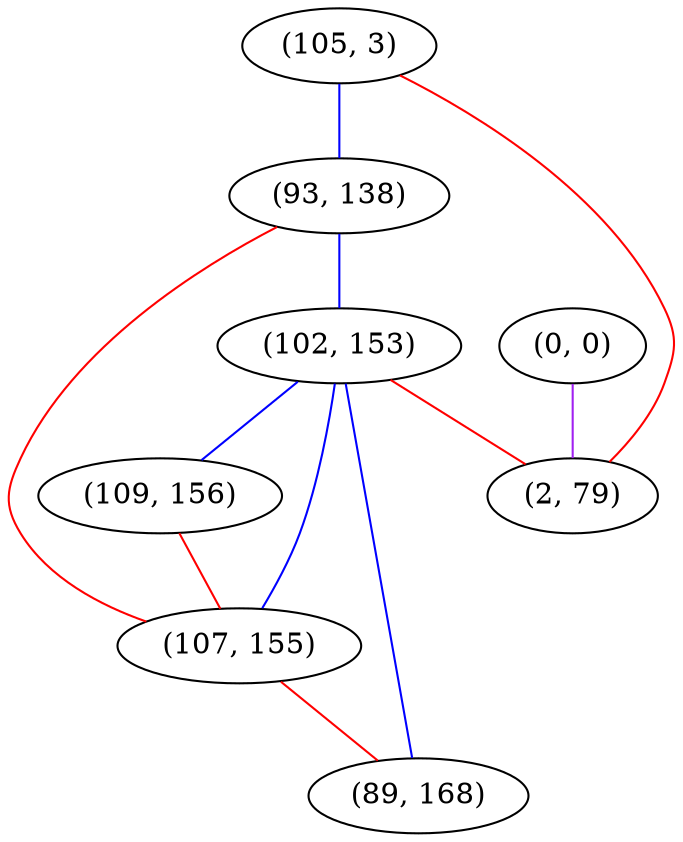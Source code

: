 graph "" {
"(0, 0)";
"(105, 3)";
"(93, 138)";
"(102, 153)";
"(109, 156)";
"(107, 155)";
"(2, 79)";
"(89, 168)";
"(0, 0)" -- "(2, 79)"  [color=purple, key=0, weight=4];
"(105, 3)" -- "(2, 79)"  [color=red, key=0, weight=1];
"(105, 3)" -- "(93, 138)"  [color=blue, key=0, weight=3];
"(93, 138)" -- "(102, 153)"  [color=blue, key=0, weight=3];
"(93, 138)" -- "(107, 155)"  [color=red, key=0, weight=1];
"(102, 153)" -- "(2, 79)"  [color=red, key=0, weight=1];
"(102, 153)" -- "(89, 168)"  [color=blue, key=0, weight=3];
"(102, 153)" -- "(109, 156)"  [color=blue, key=0, weight=3];
"(102, 153)" -- "(107, 155)"  [color=blue, key=0, weight=3];
"(109, 156)" -- "(107, 155)"  [color=red, key=0, weight=1];
"(107, 155)" -- "(89, 168)"  [color=red, key=0, weight=1];
}
